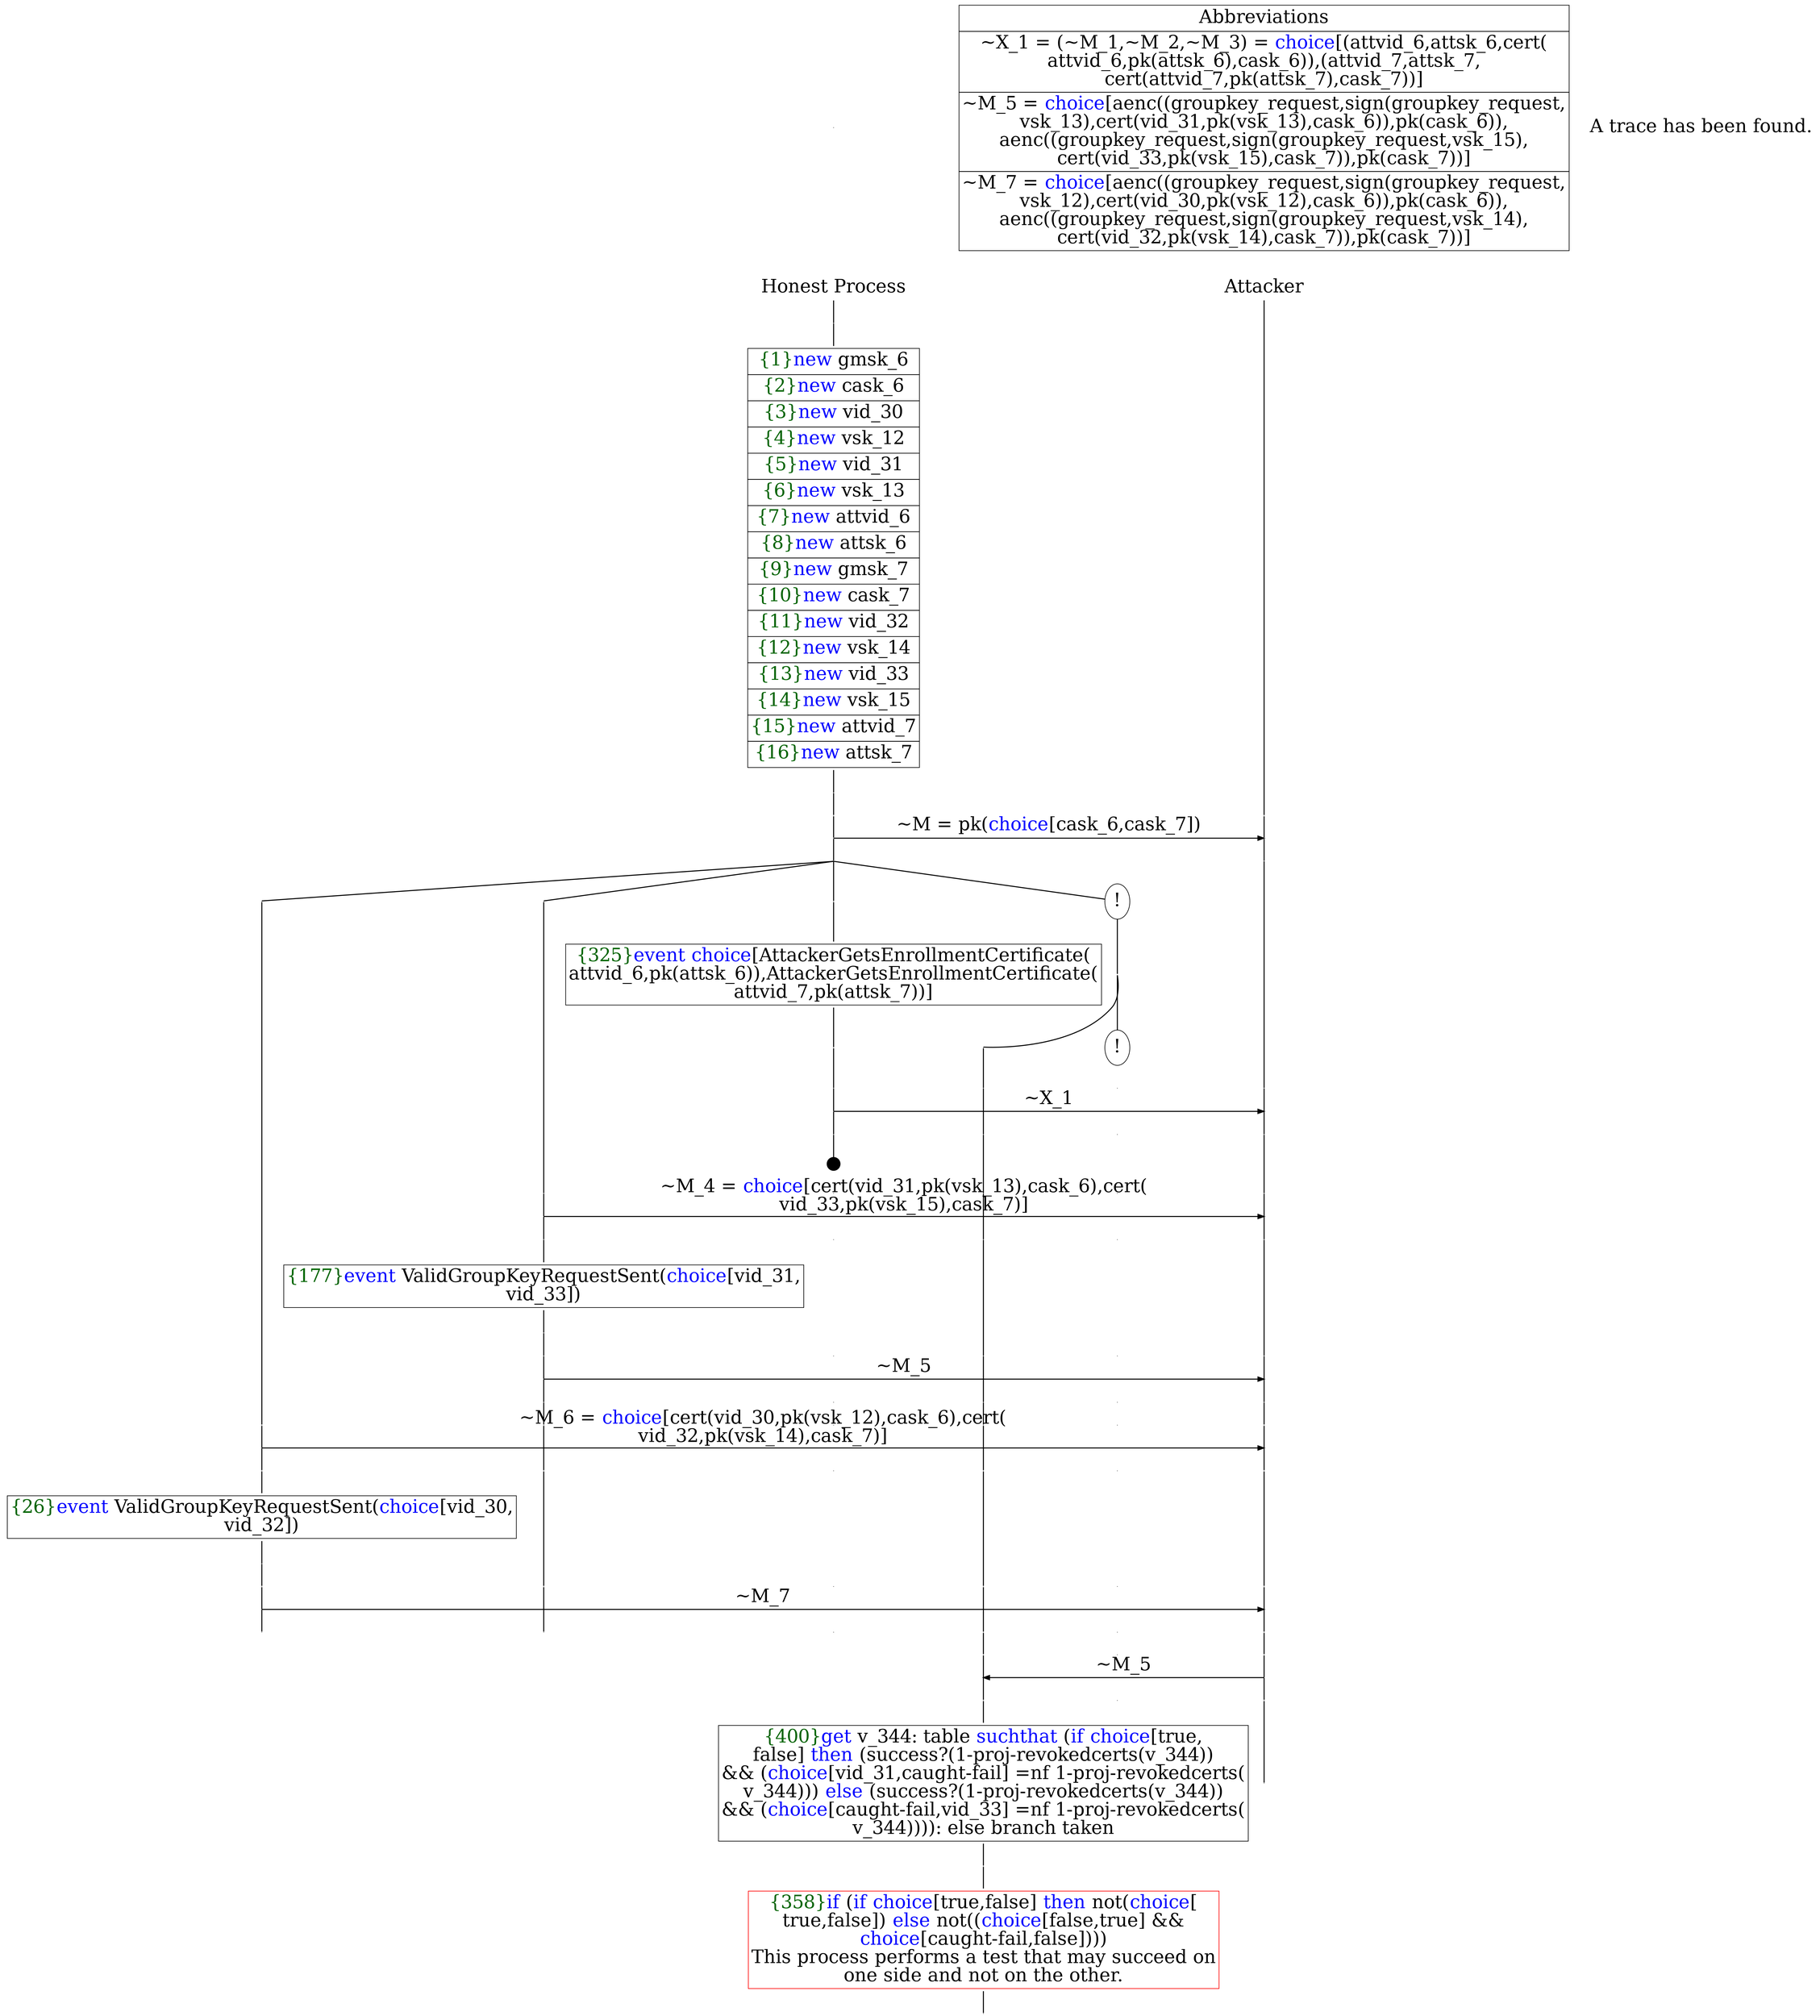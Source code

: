 digraph {
graph [ordering = out]
edge [arrowhead = none, penwidth = 1.6, fontsize = 30]
node [shape = point, width = 0, height = 0, fontsize = 30]
Trace<br/>
[label = <A trace has been found.<br/>
>, shape = plaintext]
P0__0 [label = "Honest Process", shape = plaintext]
P__0 [label = "Attacker", shape = plaintext]
Trace -> P0__0 [label = "", style = invisible, weight = 100]{rank = same; P0__0 P__0}
P0__0 -> P0__1 [label = <>, weight = 100]
P0__1 -> P0__2 [label = <>, weight = 100]
P0__2 [shape = plaintext, label = <<TABLE BORDER="0" CELLBORDER="1" CELLSPACING="0" CELLPADDING="4"> <TR><TD><FONT COLOR="darkgreen">{1}</FONT><FONT COLOR="blue">new </FONT>gmsk_6</TD></TR><TR><TD><FONT COLOR="darkgreen">{2}</FONT><FONT COLOR="blue">new </FONT>cask_6</TD></TR><TR><TD><FONT COLOR="darkgreen">{3}</FONT><FONT COLOR="blue">new </FONT>vid_30</TD></TR><TR><TD><FONT COLOR="darkgreen">{4}</FONT><FONT COLOR="blue">new </FONT>vsk_12</TD></TR><TR><TD><FONT COLOR="darkgreen">{5}</FONT><FONT COLOR="blue">new </FONT>vid_31</TD></TR><TR><TD><FONT COLOR="darkgreen">{6}</FONT><FONT COLOR="blue">new </FONT>vsk_13</TD></TR><TR><TD><FONT COLOR="darkgreen">{7}</FONT><FONT COLOR="blue">new </FONT>attvid_6</TD></TR><TR><TD><FONT COLOR="darkgreen">{8}</FONT><FONT COLOR="blue">new </FONT>attsk_6</TD></TR><TR><TD><FONT COLOR="darkgreen">{9}</FONT><FONT COLOR="blue">new </FONT>gmsk_7</TD></TR><TR><TD><FONT COLOR="darkgreen">{10}</FONT><FONT COLOR="blue">new </FONT>cask_7</TD></TR><TR><TD><FONT COLOR="darkgreen">{11}</FONT><FONT COLOR="blue">new </FONT>vid_32</TD></TR><TR><TD><FONT COLOR="darkgreen">{12}</FONT><FONT COLOR="blue">new </FONT>vsk_14</TD></TR><TR><TD><FONT COLOR="darkgreen">{13}</FONT><FONT COLOR="blue">new </FONT>vid_33</TD></TR><TR><TD><FONT COLOR="darkgreen">{14}</FONT><FONT COLOR="blue">new </FONT>vsk_15</TD></TR><TR><TD><FONT COLOR="darkgreen">{15}</FONT><FONT COLOR="blue">new </FONT>attvid_7</TD></TR><TR><TD><FONT COLOR="darkgreen">{16}</FONT><FONT COLOR="blue">new </FONT>attsk_7</TD></TR></TABLE>>]
P0__2 -> P0__3 [label = <>, weight = 100]
P0__3 -> P0__4 [label = <>, weight = 100]
P__0 -> P__1 [label = <>, weight = 100]
{rank = same; P__1 P0__4}
P0__4 -> P0__5 [label = <>, weight = 100]
P__1 -> P__2 [label = <>, weight = 100]
{rank = same; P__2 P0__5}
P0__5 -> P__2 [label = <~M = pk(<FONT COLOR="blue">choice</FONT>[cask_6,cask_7])>, arrowhead = normal]
P0__5 -> P0__6 [label = <>, weight = 100]
P__2 -> P__3 [label = <>, weight = 100]
{rank = same; P__3 P0__6}
/*RPar */
P0__6 -> P0_3__6 [label = <>]
P0__6 -> P0_2__6 [label = <>]
P0__6 -> P0_1__6 [label = <>]
P0__6 -> P0_0__6 [label = <>]
P0__6 [label = "", fixedsize = false, width = 0, height = 0, shape = none]
{rank = same; P0_0__6 P0_1__6 P0_2__6 P0_3__6}
P0_0__6 [label = "!", shape = ellipse]
P0_0_0__6 [label = "", fixedsize = false, width = 0, height = 0, shape = none]
P0_0__6 -> P0_0_0__6 [label = <>, weight = 100]
/*RPar */
P0_0_0__6 -> P0_0_0_1__6 [label = <>]
P0_0_0__6 -> P0_0_0_0__6 [label = <>]
P0_0_0__6 [label = "", fixedsize = false, width = 0, height = 0, shape = none]
{rank = same; P0_0_0_0__6 P0_0_0_1__6}
P0_0_0_0__6 [label = "!", shape = ellipse]
P0_1__6 -> P0_1__7 [label = <>, weight = 100]
P0_1__7 [shape = plaintext, label = <<TABLE BORDER="0" CELLBORDER="1" CELLSPACING="0" CELLPADDING="4"> <TR><TD><FONT COLOR="darkgreen">{325}</FONT><FONT COLOR="blue">event</FONT> <FONT COLOR="blue">choice</FONT>[AttackerGetsEnrollmentCertificate(<br/>
attvid_6,pk(attsk_6)),AttackerGetsEnrollmentCertificate(<br/>
attvid_7,pk(attsk_7))]</TD></TR></TABLE>>]
P0_1__7 -> P0_1__8 [label = <>, weight = 100]
P0_1__8 -> P0_1__9 [label = <>, weight = 100]
P0_0_0_1__6 -> P0_0_0_1__7 [label = <>, weight = 100]
P0_0_0_0__7 [label = "", style = invisible]
P0_0_0_0__6 -> P0_0_0_0__7 [label = <>, weight = 100, style = invisible]
P__3 -> P__4 [label = <>, weight = 100]
{rank = same; P__4 P0_0_0_0__7 P0_0_0_1__7 P0_1__9}
P0_1__9 -> P0_1__10 [label = <>, weight = 100]
P__4 -> P__5 [label = <>, weight = 100]
{rank = same; P__5 P0_1__10}
P0_1__10 -> P__5 [label = <~X_1>, arrowhead = normal]
P0_1__10 -> P0_1__11 [label = <>, weight = 100]
P0_0_0_1__7 -> P0_0_0_1__8 [label = <>, weight = 100]
P0_0_0_0__8 [label = "", style = invisible]
P0_0_0_0__7 -> P0_0_0_0__8 [label = <>, weight = 100, style = invisible]
P__5 -> P__6 [label = <>, weight = 100]
{rank = same; P__6 P0_0_0_0__8 P0_0_0_1__8 P0_1__11}
P0_1__12 [label = "", width = 0.3, height = 0.3]
P0_1__11 -> P0_1__12 [label = <>, weight = 100]
P0_2__6 -> P0_2__7 [label = <>, weight = 100]
P0_1__13 [label = "", style = invisible]
P0_1__12 -> P0_1__13 [label = <>, weight = 100, style = invisible]
P0_0_0_1__8 -> P0_0_0_1__9 [label = <>, weight = 100]
P0_0_0_0__9 [label = "", style = invisible]
P0_0_0_0__8 -> P0_0_0_0__9 [label = <>, weight = 100, style = invisible]
P__6 -> P__7 [label = <>, weight = 100]
{rank = same; P__7 P0_0_0_0__9 P0_0_0_1__9 P0_1__13 P0_2__7}
P0_2__7 -> P0_2__8 [label = <>, weight = 100]
P__7 -> P__8 [label = <>, weight = 100]
{rank = same; P__8 P0_2__8}
P0_2__8 -> P__8 [label = <~M_4 = <FONT COLOR="blue">choice</FONT>[cert(vid_31,pk(vsk_13),cask_6),cert(<br/>
vid_33,pk(vsk_15),cask_7)]>, arrowhead = normal]
P0_2__8 -> P0_2__9 [label = <>, weight = 100]
P0_1__14 [label = "", style = invisible]
P0_1__13 -> P0_1__14 [label = <>, weight = 100, style = invisible]
P0_0_0_1__9 -> P0_0_0_1__10 [label = <>, weight = 100]
P0_0_0_0__10 [label = "", style = invisible]
P0_0_0_0__9 -> P0_0_0_0__10 [label = <>, weight = 100, style = invisible]
P__8 -> P__9 [label = <>, weight = 100]
{rank = same; P__9 P0_0_0_0__10 P0_0_0_1__10 P0_1__14 P0_2__9}
P0_2__9 -> P0_2__10 [label = <>, weight = 100]
P0_2__10 [shape = plaintext, label = <<TABLE BORDER="0" CELLBORDER="1" CELLSPACING="0" CELLPADDING="4"> <TR><TD><FONT COLOR="darkgreen">{177}</FONT><FONT COLOR="blue">event</FONT> ValidGroupKeyRequestSent(<FONT COLOR="blue">choice</FONT>[vid_31,<br/>
vid_33])</TD></TR></TABLE>>]
P0_2__10 -> P0_2__11 [label = <>, weight = 100]
P0_2__11 -> P0_2__12 [label = <>, weight = 100]
P0_1__15 [label = "", style = invisible]
P0_1__14 -> P0_1__15 [label = <>, weight = 100, style = invisible]
P0_0_0_1__10 -> P0_0_0_1__11 [label = <>, weight = 100]
P0_0_0_0__11 [label = "", style = invisible]
P0_0_0_0__10 -> P0_0_0_0__11 [label = <>, weight = 100, style = invisible]
P__9 -> P__10 [label = <>, weight = 100]
{rank = same; P__10 P0_0_0_0__11 P0_0_0_1__11 P0_1__15 P0_2__12}
P0_2__12 -> P0_2__13 [label = <>, weight = 100]
P__10 -> P__11 [label = <>, weight = 100]
{rank = same; P__11 P0_2__13}
P0_2__13 -> P__11 [label = <~M_5>, arrowhead = normal]
P0_2__13 -> P0_2__14 [label = <>, weight = 100]
P0_1__16 [label = "", style = invisible]
P0_1__15 -> P0_1__16 [label = <>, weight = 100, style = invisible]
P0_0_0_1__11 -> P0_0_0_1__12 [label = <>, weight = 100]
P0_0_0_0__12 [label = "", style = invisible]
P0_0_0_0__11 -> P0_0_0_0__12 [label = <>, weight = 100, style = invisible]
P__11 -> P__12 [label = <>, weight = 100]
{rank = same; P__12 P0_0_0_0__12 P0_0_0_1__12 P0_1__16 P0_2__14}
P0_3__6 -> P0_3__7 [label = <>, weight = 100]
P0_2__14 -> P0_2__15 [label = <>, weight = 100]
P0_1__17 [label = "", style = invisible]
P0_1__16 -> P0_1__17 [label = <>, weight = 100, style = invisible]
P0_0_0_1__12 -> P0_0_0_1__13 [label = <>, weight = 100]
P0_0_0_0__13 [label = "", style = invisible]
P0_0_0_0__12 -> P0_0_0_0__13 [label = <>, weight = 100, style = invisible]
P__12 -> P__13 [label = <>, weight = 100]
{rank = same; P__13 P0_0_0_0__13 P0_0_0_1__13 P0_1__17 P0_2__15 P0_3__7}
P0_3__7 -> P0_3__8 [label = <>, weight = 100]
P__13 -> P__14 [label = <>, weight = 100]
{rank = same; P__14 P0_3__8}
P0_3__8 -> P__14 [label = <~M_6 = <FONT COLOR="blue">choice</FONT>[cert(vid_30,pk(vsk_12),cask_6),cert(<br/>
vid_32,pk(vsk_14),cask_7)]>, arrowhead = normal]
P0_3__8 -> P0_3__9 [label = <>, weight = 100]
P0_2__15 -> P0_2__16 [label = <>, weight = 100]
P0_1__18 [label = "", style = invisible]
P0_1__17 -> P0_1__18 [label = <>, weight = 100, style = invisible]
P0_0_0_1__13 -> P0_0_0_1__14 [label = <>, weight = 100]
P0_0_0_0__14 [label = "", style = invisible]
P0_0_0_0__13 -> P0_0_0_0__14 [label = <>, weight = 100, style = invisible]
P__14 -> P__15 [label = <>, weight = 100]
{rank = same; P__15 P0_0_0_0__14 P0_0_0_1__14 P0_1__18 P0_2__16 P0_3__9}
P0_3__9 -> P0_3__10 [label = <>, weight = 100]
P0_3__10 [shape = plaintext, label = <<TABLE BORDER="0" CELLBORDER="1" CELLSPACING="0" CELLPADDING="4"> <TR><TD><FONT COLOR="darkgreen">{26}</FONT><FONT COLOR="blue">event</FONT> ValidGroupKeyRequestSent(<FONT COLOR="blue">choice</FONT>[vid_30,<br/>
vid_32])</TD></TR></TABLE>>]
P0_3__10 -> P0_3__11 [label = <>, weight = 100]
P0_3__11 -> P0_3__12 [label = <>, weight = 100]
P0_2__16 -> P0_2__17 [label = <>, weight = 100]
P0_1__19 [label = "", style = invisible]
P0_1__18 -> P0_1__19 [label = <>, weight = 100, style = invisible]
P0_0_0_1__14 -> P0_0_0_1__15 [label = <>, weight = 100]
P0_0_0_0__15 [label = "", style = invisible]
P0_0_0_0__14 -> P0_0_0_0__15 [label = <>, weight = 100, style = invisible]
P__15 -> P__16 [label = <>, weight = 100]
{rank = same; P__16 P0_0_0_0__15 P0_0_0_1__15 P0_1__19 P0_2__17 P0_3__12}
P0_3__12 -> P0_3__13 [label = <>, weight = 100]
P__16 -> P__17 [label = <>, weight = 100]
{rank = same; P__17 P0_3__13}
P0_3__13 -> P__17 [label = <~M_7>, arrowhead = normal]
P0_3__13 -> P0_3__14 [label = <>, weight = 100]
P0_2__17 -> P0_2__18 [label = <>, weight = 100]
P0_1__20 [label = "", style = invisible]
P0_1__19 -> P0_1__20 [label = <>, weight = 100, style = invisible]
P0_0_0_1__15 -> P0_0_0_1__16 [label = <>, weight = 100]
P0_0_0_0__16 [label = "", style = invisible]
P0_0_0_0__15 -> P0_0_0_0__16 [label = <>, weight = 100, style = invisible]
P__17 -> P__18 [label = <>, weight = 100]
{rank = same; P__18 P0_0_0_0__16 P0_0_0_1__16 P0_1__20 P0_2__18 P0_3__14}
P0_0_0_1__16 -> P0_0_0_1__17 [label = <>, weight = 100]
P0_0_0_0__17 [label = "", style = invisible]
P0_0_0_0__16 -> P0_0_0_0__17 [label = <>, weight = 100, style = invisible]
P__18 -> P__19 [label = <>, weight = 100]
{rank = same; P__19 P0_0_0_0__17 P0_0_0_1__17}
P0_0_0_1__17 -> P0_0_0_1__18 [label = <>, weight = 100]
P__19 -> P__20 [label = <>, weight = 100]
{rank = same; P__20 P0_0_0_1__18}
P0_0_0_1__18 -> P__20 [label = <~M_5>, dir = back, arrowhead = normal]
P0_0_0_1__18 -> P0_0_0_1__19 [label = <>, weight = 100]
P0_0_0_0__18 [label = "", style = invisible]
P0_0_0_0__17 -> P0_0_0_0__18 [label = <>, weight = 100, style = invisible]
P__20 -> P__21 [label = <>, weight = 100]
{rank = same; P__21 P0_0_0_0__18 P0_0_0_1__19}
P0_0_0_1__19 -> P0_0_0_1__20 [label = <>, weight = 100]
P0_0_0_1__20 [shape = plaintext, label = <<TABLE BORDER="0" CELLBORDER="1" CELLSPACING="0" CELLPADDING="4"> <TR><TD><FONT COLOR="darkgreen">{400}</FONT><FONT COLOR="blue">get</FONT> v_344: table <FONT COLOR="blue">suchthat</FONT> (<FONT COLOR="blue">if</FONT> <FONT COLOR="blue">choice</FONT>[true,<br/>
false] <FONT COLOR="blue">then</FONT> (success?(1-proj-revokedcerts(v_344))<br/>
&amp;&amp; (<FONT COLOR="blue">choice</FONT>[vid_31,caught-fail] =nf 1-proj-revokedcerts(<br/>
v_344))) <FONT COLOR="blue">else</FONT> (success?(1-proj-revokedcerts(v_344))<br/>
&amp;&amp; (<FONT COLOR="blue">choice</FONT>[caught-fail,vid_33] =nf 1-proj-revokedcerts(<br/>
v_344)))): else branch taken</TD></TR></TABLE>>]
P0_0_0_1__20 -> P0_0_0_1__21 [label = <>, weight = 100]
P__21 -> P__22 [label = <>, weight = 100]
{rank = same; P__22 P0_0_0_1__20}
P0_0_0_1__21 -> P0_0_0_1__22 [label = <>, weight = 100]
P0_0_0_1__22 [color = red, shape = plaintext, label = <<TABLE BORDER="0" CELLBORDER="1" CELLSPACING="0" CELLPADDING="4"> <TR><TD><FONT COLOR="darkgreen">{358}</FONT><FONT COLOR="blue">if</FONT> (<FONT COLOR="blue">if</FONT> <FONT COLOR="blue">choice</FONT>[true,false] <FONT COLOR="blue">then</FONT> not(<FONT COLOR="blue">choice</FONT>[<br/>
true,false]) <FONT COLOR="blue">else</FONT> not((<FONT COLOR="blue">choice</FONT>[false,true] &amp;&amp;<br/>
<FONT COLOR="blue">choice</FONT>[caught-fail,false])))<br/>
This process performs a test that may succeed on<br/>
one side and not on the other.</TD></TR></TABLE>>]
P0_0_0_1__22 -> P0_0_0_1__23 [label = <>, weight = 100]
Abbrev [shape = plaintext, label = <<TABLE BORDER="0" CELLBORDER="1" CELLSPACING="0" CELLPADDING="4"><TR> <TD> Abbreviations </TD></TR><TR><TD>~X_1 = (~M_1,~M_2,~M_3) = <FONT COLOR="blue">choice</FONT>[(attvid_6,attsk_6,cert(<br/>
attvid_6,pk(attsk_6),cask_6)),(attvid_7,attsk_7,<br/>
cert(attvid_7,pk(attsk_7),cask_7))]</TD></TR><TR><TD>~M_5 = <FONT COLOR="blue">choice</FONT>[aenc((groupkey_request,sign(groupkey_request,<br/>
vsk_13),cert(vid_31,pk(vsk_13),cask_6)),pk(cask_6)),<br/>
aenc((groupkey_request,sign(groupkey_request,vsk_15),<br/>
cert(vid_33,pk(vsk_15),cask_7)),pk(cask_7))]</TD></TR><TR><TD>~M_7 = <FONT COLOR="blue">choice</FONT>[aenc((groupkey_request,sign(groupkey_request,<br/>
vsk_12),cert(vid_30,pk(vsk_12),cask_6)),pk(cask_6)),<br/>
aenc((groupkey_request,sign(groupkey_request,vsk_14),<br/>
cert(vid_32,pk(vsk_14),cask_7)),pk(cask_7))]</TD></TR></TABLE>>]Abbrev -> P__0 [style = invisible, weight =100]}